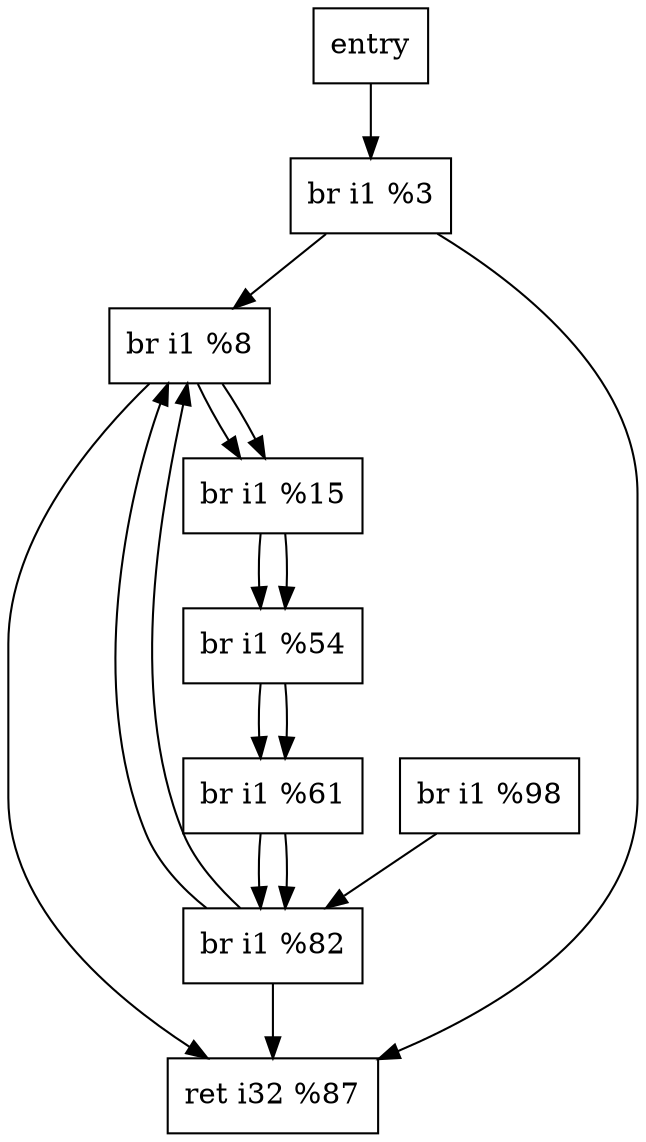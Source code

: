 digraph "Control Flow Graph" {
  node [shape=box];

  entry;
  "br i1 %3";
  "br i1 %8";
  "br i1 %15";
  "br i1 %54";
  "br i1 %61";
  "br i1 %82";
  "ret i32 %87";
  "br i1 %98";

  entry -> "br i1 %3";
  "br i1 %3" -> "br i1 %8";
  "br i1 %3" -> "ret i32 %87";
  "br i1 %8" -> "br i1 %15";
  "br i1 %15" -> "br i1 %54";
  "br i1 %54" -> "br i1 %61";
  "br i1 %61" -> "br i1 %82";
  "br i1 %82" -> "br i1 %8";
  "br i1 %82" -> "ret i32 %87";
  "br i1 %61" -> "br i1 %82";
  "br i1 %54" -> "br i1 %61";
  "br i1 %15" -> "br i1 %54";
  "br i1 %8" -> "ret i32 %87";
  "br i1 %8" -> "br i1 %15";
  "br i1 %82" -> "br i1 %8";
  "br i1 %98" -> "br i1 %82";

}